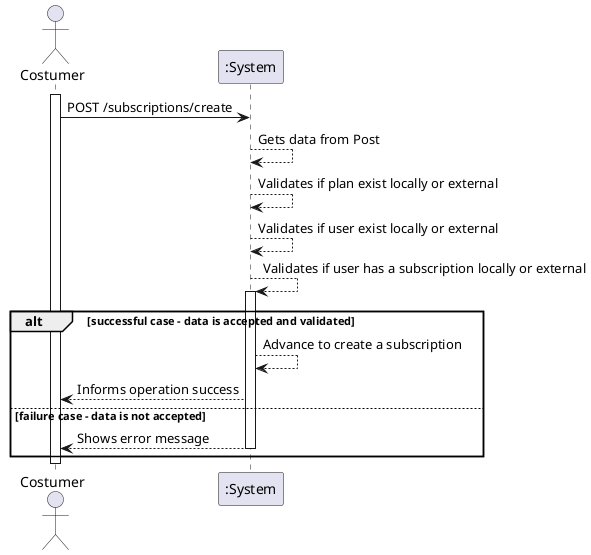 @startuml
actor "Costumer" as MD

activate MD
MD -> ":System" : POST /subscriptions/create
":System" --> ":System" : Gets data from Post
":System" --> ":System" : Validates if plan exist locally or external
":System" --> ":System" : Validates if user exist locally or external
":System" --> ":System" : Validates if user has a subscription locally or external

alt successful case - data is accepted and validated
activate ":System"
":System" --> ":System" : Advance to create a subscription
":System" --> MD : Informs operation success

else failure case - data is not accepted

":System" --> MD : Shows error message
deactivate ":System"

end
deactivate MD
@enduml

